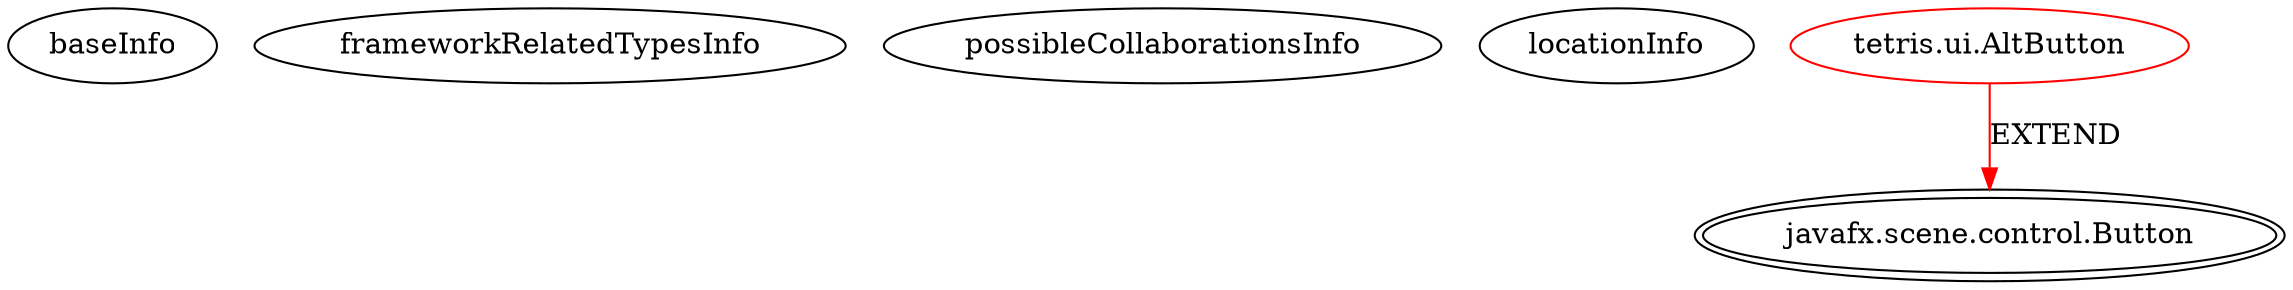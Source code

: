 digraph {
baseInfo[graphId=4372,category="extension_graph",isAnonymous=false,possibleRelation=false]
frameworkRelatedTypesInfo[0="javafx.scene.control.Button"]
possibleCollaborationsInfo[]
locationInfo[projectName="suxue-tetris",filePath="/suxue-tetris/tetris-master/src/tetris/ui/AltButton.java",contextSignature="AltButton",graphId="4372"]
0[label="tetris.ui.AltButton",vertexType="ROOT_CLIENT_CLASS_DECLARATION",isFrameworkType=false,color=red]
1[label="javafx.scene.control.Button",vertexType="FRAMEWORK_CLASS_TYPE",isFrameworkType=true,peripheries=2]
0->1[label="EXTEND",color=red]
}
